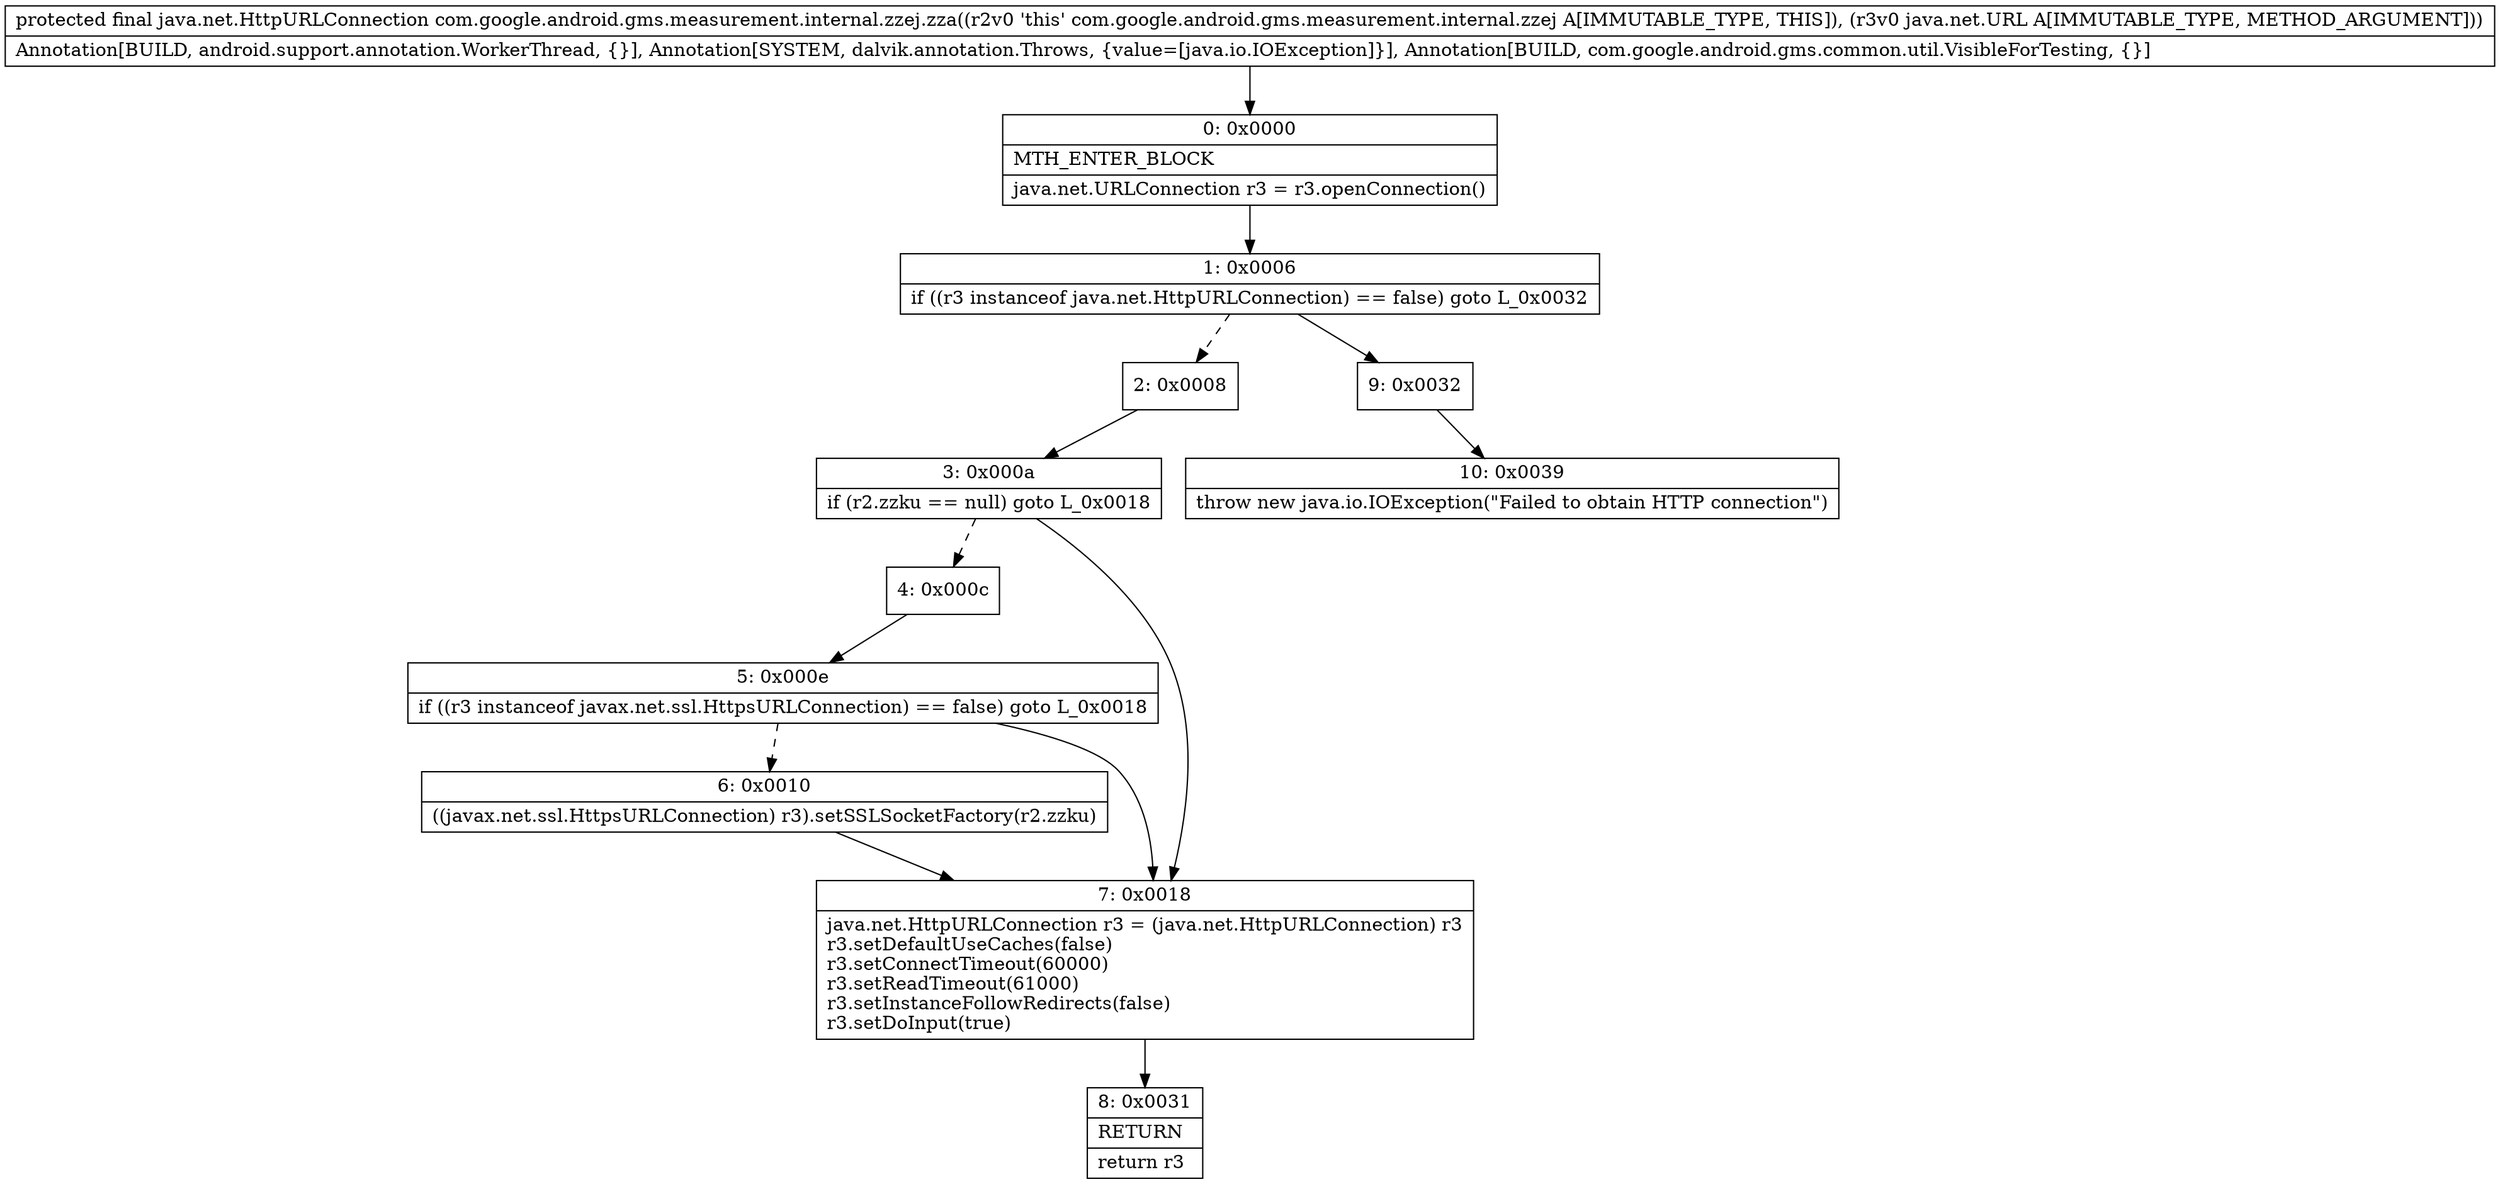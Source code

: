 digraph "CFG forcom.google.android.gms.measurement.internal.zzej.zza(Ljava\/net\/URL;)Ljava\/net\/HttpURLConnection;" {
Node_0 [shape=record,label="{0\:\ 0x0000|MTH_ENTER_BLOCK\l|java.net.URLConnection r3 = r3.openConnection()\l}"];
Node_1 [shape=record,label="{1\:\ 0x0006|if ((r3 instanceof java.net.HttpURLConnection) == false) goto L_0x0032\l}"];
Node_2 [shape=record,label="{2\:\ 0x0008}"];
Node_3 [shape=record,label="{3\:\ 0x000a|if (r2.zzku == null) goto L_0x0018\l}"];
Node_4 [shape=record,label="{4\:\ 0x000c}"];
Node_5 [shape=record,label="{5\:\ 0x000e|if ((r3 instanceof javax.net.ssl.HttpsURLConnection) == false) goto L_0x0018\l}"];
Node_6 [shape=record,label="{6\:\ 0x0010|((javax.net.ssl.HttpsURLConnection) r3).setSSLSocketFactory(r2.zzku)\l}"];
Node_7 [shape=record,label="{7\:\ 0x0018|java.net.HttpURLConnection r3 = (java.net.HttpURLConnection) r3\lr3.setDefaultUseCaches(false)\lr3.setConnectTimeout(60000)\lr3.setReadTimeout(61000)\lr3.setInstanceFollowRedirects(false)\lr3.setDoInput(true)\l}"];
Node_8 [shape=record,label="{8\:\ 0x0031|RETURN\l|return r3\l}"];
Node_9 [shape=record,label="{9\:\ 0x0032}"];
Node_10 [shape=record,label="{10\:\ 0x0039|throw new java.io.IOException(\"Failed to obtain HTTP connection\")\l}"];
MethodNode[shape=record,label="{protected final java.net.HttpURLConnection com.google.android.gms.measurement.internal.zzej.zza((r2v0 'this' com.google.android.gms.measurement.internal.zzej A[IMMUTABLE_TYPE, THIS]), (r3v0 java.net.URL A[IMMUTABLE_TYPE, METHOD_ARGUMENT]))  | Annotation[BUILD, android.support.annotation.WorkerThread, \{\}], Annotation[SYSTEM, dalvik.annotation.Throws, \{value=[java.io.IOException]\}], Annotation[BUILD, com.google.android.gms.common.util.VisibleForTesting, \{\}]\l}"];
MethodNode -> Node_0;
Node_0 -> Node_1;
Node_1 -> Node_2[style=dashed];
Node_1 -> Node_9;
Node_2 -> Node_3;
Node_3 -> Node_4[style=dashed];
Node_3 -> Node_7;
Node_4 -> Node_5;
Node_5 -> Node_6[style=dashed];
Node_5 -> Node_7;
Node_6 -> Node_7;
Node_7 -> Node_8;
Node_9 -> Node_10;
}

